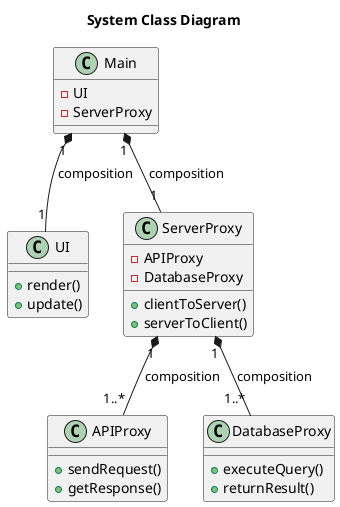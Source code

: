 @startuml
Title: System Class Diagram
class Main {
    - UI
    - ServerProxy
}

class UI {
    + render()
    + update()
}

class ServerProxy {
    - APIProxy
    - DatabaseProxy
    + clientToServer()
    + serverToClient()
}

class APIProxy {
    + sendRequest()
    + getResponse()
}

class DatabaseProxy {
    + executeQuery()
    + returnResult()
}

Main "1" *-- "1" UI: composition
Main "1" *-- "1" ServerProxy: composition
ServerProxy "1" *-- "1..*" APIProxy: composition
ServerProxy "1" *-- "1..*" DatabaseProxy: composition

@enduml
